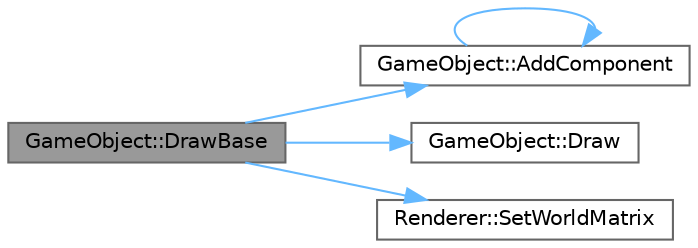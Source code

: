 digraph "GameObject::DrawBase"
{
 // LATEX_PDF_SIZE
  bgcolor="transparent";
  edge [fontname=Helvetica,fontsize=10,labelfontname=Helvetica,labelfontsize=10];
  node [fontname=Helvetica,fontsize=10,shape=box,height=0.2,width=0.4];
  rankdir="LR";
  Node1 [id="Node000001",label="GameObject::DrawBase",height=0.2,width=0.4,color="gray40", fillcolor="grey60", style="filled", fontcolor="black",tooltip="オブジェクトとその子オブジェクト、コンポーネントを描画します。"];
  Node1 -> Node2 [id="edge1_Node000001_Node000002",color="steelblue1",style="solid",tooltip=" "];
  Node2 [id="Node000002",label="GameObject::AddComponent",height=0.2,width=0.4,color="grey40", fillcolor="white", style="filled",URL="$class_game_object.html#a811dc08b79009b3af153721df972e761",tooltip="オブジェクトに新しいコンポーネントを追加します。"];
  Node2 -> Node2 [id="edge2_Node000002_Node000002",color="steelblue1",style="solid",tooltip=" "];
  Node1 -> Node3 [id="edge3_Node000001_Node000003",color="steelblue1",style="solid",tooltip=" "];
  Node3 [id="Node000003",label="GameObject::Draw",height=0.2,width=0.4,color="grey40", fillcolor="white", style="filled",URL="$class_game_object.html#a54f25ff4076e03a40309085bcf826e53",tooltip="オブジェクトの描画処理を行います。"];
  Node1 -> Node4 [id="edge4_Node000001_Node000004",color="steelblue1",style="solid",tooltip=" "];
  Node4 [id="Node000004",label="Renderer::SetWorldMatrix",height=0.2,width=0.4,color="grey40", fillcolor="white", style="filled",URL="$class_renderer.html#a9c1db215718af048709c7f0ed9412b81",tooltip="ワールド行列を設定"];
}
